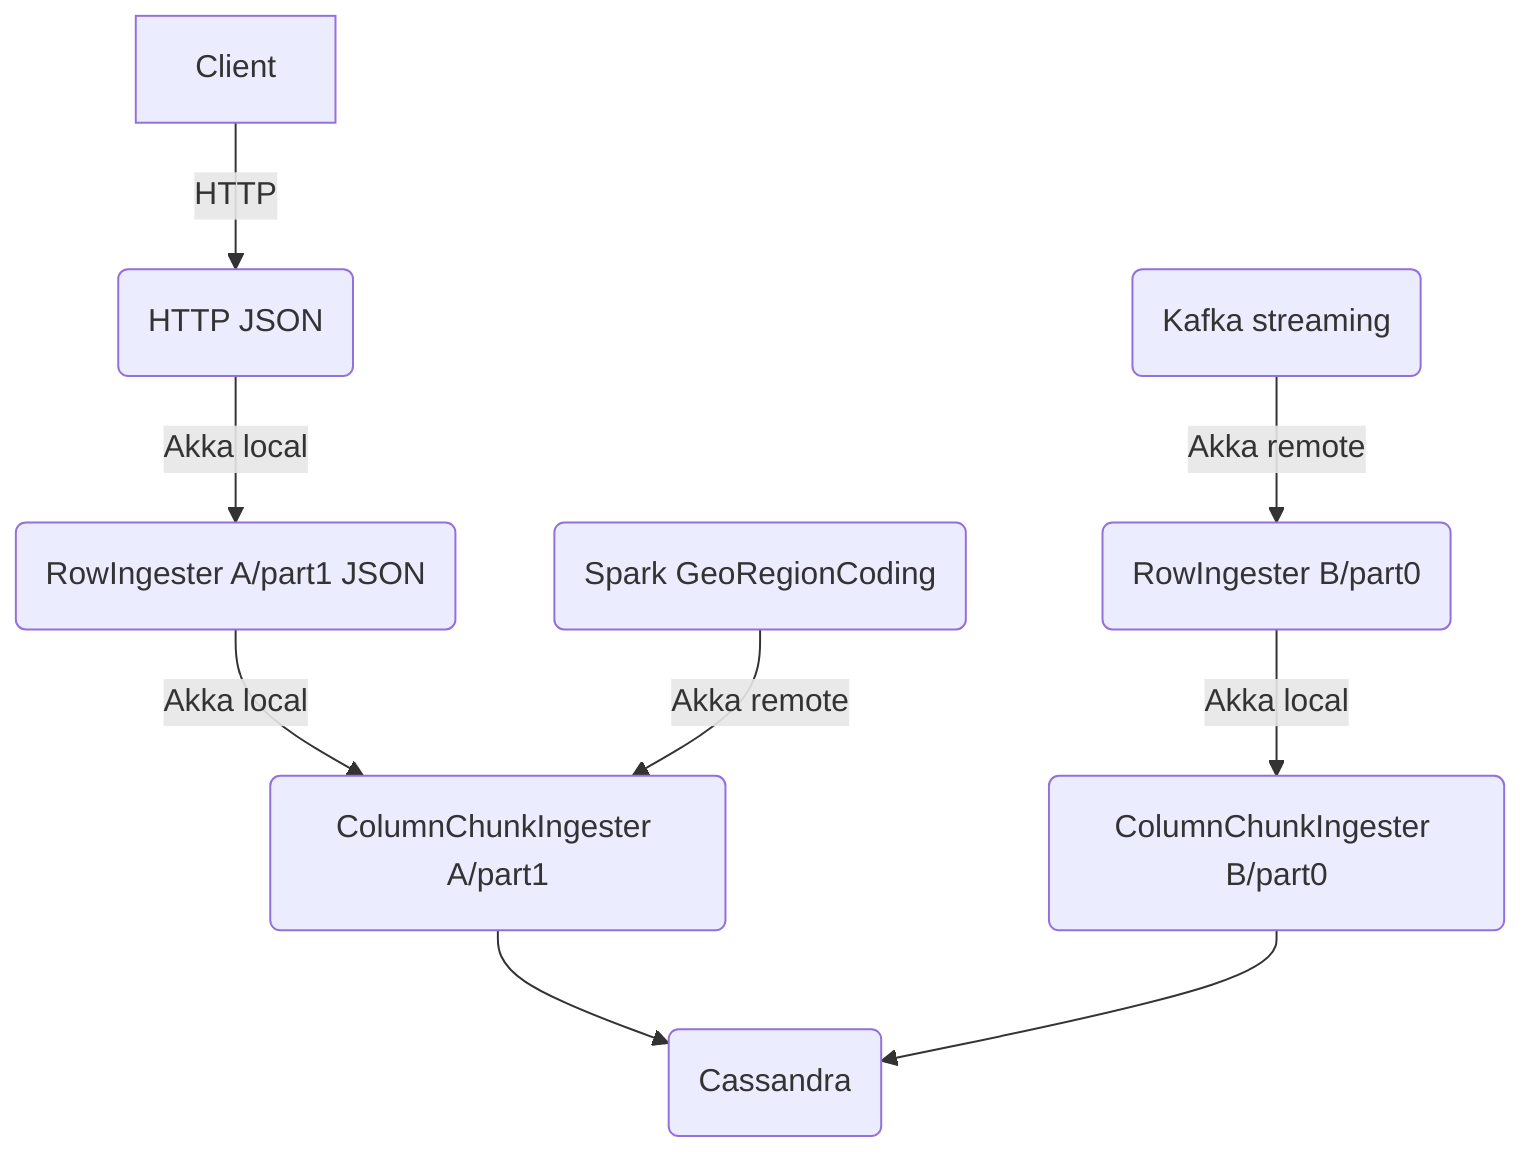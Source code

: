 graph TB
  RI1(RowIngester A/part1 JSON)
  RI3(RowIngester B/part0)
  CI1(ColumnChunkIngester A/part1)
  CI2(ColumnChunkIngester B/part0)
  H(HTTP JSON) -->|Akka local| RI1
  RI1 -->|Akka local| CI1
  Spark(Spark GeoRegionCoding) -->|Akka remote| CI1
  K(Kafka streaming) -->|Akka remote| RI3
  RI3 -->|Akka local| CI2
  Client -->|HTTP| H
  CI1 --> C(Cassandra)
  CI2 --> C